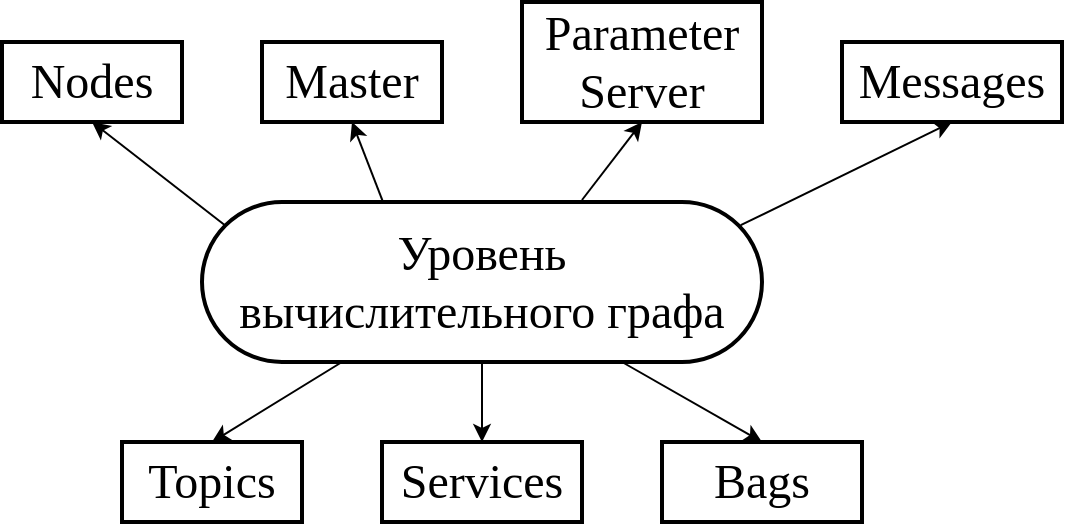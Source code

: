 <mxfile version="16.5.1" type="device"><diagram id="F9r_x9aAceWRf-2MWJaJ" name="Page-1"><mxGraphModel dx="1296" dy="989" grid="1" gridSize="10" guides="1" tooltips="1" connect="1" arrows="1" fold="1" page="1" pageScale="1" pageWidth="850" pageHeight="1100" math="0" shadow="0"><root><mxCell id="0"/><mxCell id="1" parent="0"/><mxCell id="PKQuyc5gQGqquQ2Cr_Wp-1" value="&lt;font style=&quot;font-size: 24px&quot; face=&quot;Times New Roman&quot;&gt;Уровень&lt;br&gt;вычислительного графа&lt;/font&gt;" style="rounded=1;whiteSpace=wrap;html=1;arcSize=50;strokeWidth=2;" vertex="1" parent="1"><mxGeometry x="220" y="200" width="280" height="80" as="geometry"/></mxCell><mxCell id="PKQuyc5gQGqquQ2Cr_Wp-3" value="" style="endArrow=classic;html=1;rounded=0;fontFamily=Times New Roman;fontSize=24;entryX=0.5;entryY=1;entryDx=0;entryDy=0;" edge="1" parent="1" target="PKQuyc5gQGqquQ2Cr_Wp-8"><mxGeometry width="50" height="50" relative="1" as="geometry"><mxPoint x="410" y="199" as="sourcePoint"/><mxPoint x="410" y="120" as="targetPoint"/></mxGeometry></mxCell><mxCell id="PKQuyc5gQGqquQ2Cr_Wp-4" value="" style="endArrow=classic;html=1;rounded=0;fontFamily=Times New Roman;fontSize=24;exitX=0.962;exitY=0.145;exitDx=0;exitDy=0;exitPerimeter=0;entryX=0.5;entryY=1;entryDx=0;entryDy=0;" edge="1" parent="1" source="PKQuyc5gQGqquQ2Cr_Wp-1" target="PKQuyc5gQGqquQ2Cr_Wp-9"><mxGeometry width="50" height="50" relative="1" as="geometry"><mxPoint x="500" y="170" as="sourcePoint"/><mxPoint x="540" y="140" as="targetPoint"/></mxGeometry></mxCell><mxCell id="PKQuyc5gQGqquQ2Cr_Wp-5" value="" style="endArrow=classic;html=1;rounded=0;fontFamily=Times New Roman;fontSize=24;exitX=0.041;exitY=0.145;exitDx=0;exitDy=0;exitPerimeter=0;entryX=0.5;entryY=1;entryDx=0;entryDy=0;" edge="1" parent="1" source="PKQuyc5gQGqquQ2Cr_Wp-1" target="PKQuyc5gQGqquQ2Cr_Wp-6"><mxGeometry width="50" height="50" relative="1" as="geometry"><mxPoint x="319.32" y="209.76" as="sourcePoint"/><mxPoint x="180" y="140" as="targetPoint"/></mxGeometry></mxCell><mxCell id="PKQuyc5gQGqquQ2Cr_Wp-6" value="Nodes" style="rounded=0;whiteSpace=wrap;html=1;fontFamily=Times New Roman;fontSize=24;strokeWidth=2;" vertex="1" parent="1"><mxGeometry x="120" y="120" width="90" height="40" as="geometry"/></mxCell><mxCell id="PKQuyc5gQGqquQ2Cr_Wp-7" value="Master" style="rounded=0;whiteSpace=wrap;html=1;fontFamily=Times New Roman;fontSize=24;strokeWidth=2;" vertex="1" parent="1"><mxGeometry x="250" y="120" width="90" height="40" as="geometry"/></mxCell><mxCell id="PKQuyc5gQGqquQ2Cr_Wp-8" value="Parameter&lt;br&gt;Server" style="rounded=0;whiteSpace=wrap;html=1;fontFamily=Times New Roman;fontSize=24;strokeWidth=2;" vertex="1" parent="1"><mxGeometry x="380" y="100" width="120" height="60" as="geometry"/></mxCell><mxCell id="PKQuyc5gQGqquQ2Cr_Wp-9" value="Messages" style="rounded=0;whiteSpace=wrap;html=1;fontFamily=Times New Roman;fontSize=24;strokeWidth=2;" vertex="1" parent="1"><mxGeometry x="540" y="120" width="110" height="40" as="geometry"/></mxCell><mxCell id="PKQuyc5gQGqquQ2Cr_Wp-10" value="" style="endArrow=classic;html=1;rounded=0;fontFamily=Times New Roman;fontSize=24;exitX=0.323;exitY=-0.003;exitDx=0;exitDy=0;exitPerimeter=0;entryX=0.5;entryY=1;entryDx=0;entryDy=0;" edge="1" parent="1" source="PKQuyc5gQGqquQ2Cr_Wp-1" target="PKQuyc5gQGqquQ2Cr_Wp-7"><mxGeometry width="50" height="50" relative="1" as="geometry"><mxPoint x="300" y="190" as="sourcePoint"/><mxPoint x="350" y="140" as="targetPoint"/></mxGeometry></mxCell><mxCell id="PKQuyc5gQGqquQ2Cr_Wp-11" value="Topics" style="rounded=0;whiteSpace=wrap;html=1;fontFamily=Times New Roman;fontSize=24;strokeWidth=2;" vertex="1" parent="1"><mxGeometry x="180" y="320" width="90" height="40" as="geometry"/></mxCell><mxCell id="PKQuyc5gQGqquQ2Cr_Wp-12" value="Services" style="rounded=0;whiteSpace=wrap;html=1;fontFamily=Times New Roman;fontSize=24;strokeWidth=2;" vertex="1" parent="1"><mxGeometry x="310" y="320" width="100" height="40" as="geometry"/></mxCell><mxCell id="PKQuyc5gQGqquQ2Cr_Wp-13" value="Bags" style="rounded=0;whiteSpace=wrap;html=1;fontFamily=Times New Roman;fontSize=24;strokeWidth=2;" vertex="1" parent="1"><mxGeometry x="450" y="320" width="100" height="40" as="geometry"/></mxCell><mxCell id="PKQuyc5gQGqquQ2Cr_Wp-14" value="" style="endArrow=classic;html=1;rounded=0;fontFamily=Times New Roman;fontSize=24;exitX=0.25;exitY=1;exitDx=0;exitDy=0;entryX=0.5;entryY=0;entryDx=0;entryDy=0;" edge="1" parent="1" source="PKQuyc5gQGqquQ2Cr_Wp-1" target="PKQuyc5gQGqquQ2Cr_Wp-11"><mxGeometry width="50" height="50" relative="1" as="geometry"><mxPoint x="320.44" y="209.76" as="sourcePoint"/><mxPoint x="305" y="130.0" as="targetPoint"/></mxGeometry></mxCell><mxCell id="PKQuyc5gQGqquQ2Cr_Wp-15" value="" style="endArrow=classic;html=1;rounded=0;fontFamily=Times New Roman;fontSize=24;exitX=0.5;exitY=1;exitDx=0;exitDy=0;entryX=0.5;entryY=0;entryDx=0;entryDy=0;" edge="1" parent="1" source="PKQuyc5gQGqquQ2Cr_Wp-1" target="PKQuyc5gQGqquQ2Cr_Wp-12"><mxGeometry width="50" height="50" relative="1" as="geometry"><mxPoint x="300" y="290" as="sourcePoint"/><mxPoint x="185" y="350" as="targetPoint"/></mxGeometry></mxCell><mxCell id="PKQuyc5gQGqquQ2Cr_Wp-16" value="" style="endArrow=classic;html=1;rounded=0;fontFamily=Times New Roman;fontSize=24;entryX=0.5;entryY=0;entryDx=0;entryDy=0;exitX=0.75;exitY=1;exitDx=0;exitDy=0;" edge="1" parent="1" source="PKQuyc5gQGqquQ2Cr_Wp-1" target="PKQuyc5gQGqquQ2Cr_Wp-13"><mxGeometry width="50" height="50" relative="1" as="geometry"><mxPoint x="440" y="310" as="sourcePoint"/><mxPoint x="330" y="360" as="targetPoint"/></mxGeometry></mxCell></root></mxGraphModel></diagram></mxfile>